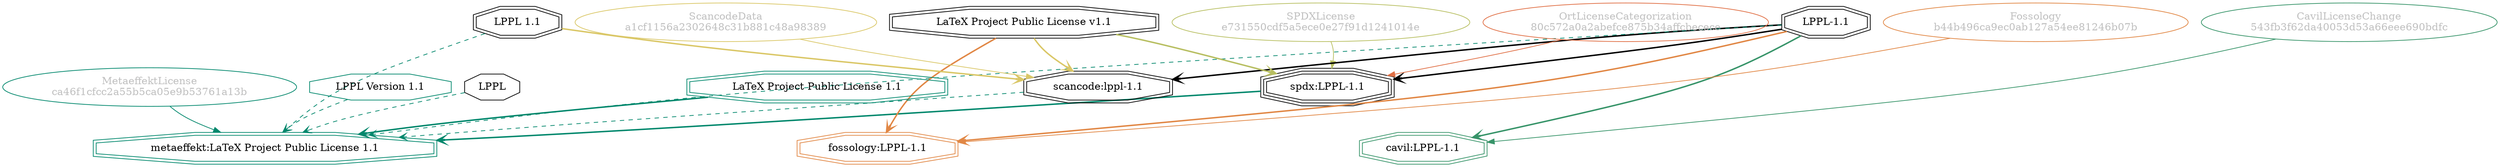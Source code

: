 strict digraph {
    node [shape=box];
    graph [splines=curved];
    2573 [label="SPDXLicense\ne731550cdf5a5ece0e27f91d1241014e"
         ,fontcolor=gray
         ,color="#b8bf62"
         ,fillcolor="beige;1"
         ,shape=ellipse];
    2574 [label="spdx:LPPL-1.1"
         ,shape=tripleoctagon];
    2575 [label="LPPL-1.1"
         ,shape=doubleoctagon];
    2576 [label="LaTeX Project Public License v1.1"
         ,shape=doubleoctagon];
    7015 [label=LPPL,shape=octagon];
    18812 [label="ScancodeData\na1cf1156a2302648c31b881c48a98389"
          ,fontcolor=gray
          ,color="#dac767"
          ,fillcolor="beige;1"
          ,shape=ellipse];
    18813 [label="scancode:lppl-1.1"
          ,shape=doubleoctagon];
    18814 [label="LPPL 1.1"
          ,shape=doubleoctagon];
    26521 [label="Fossology\nb44b496ca9ec0ab127a54ee81246b07b"
          ,fontcolor=gray
          ,color="#e18745"
          ,fillcolor="beige;1"
          ,shape=ellipse];
    26522 [label="fossology:LPPL-1.1"
          ,color="#e18745"
          ,shape=doubleoctagon];
    28794 [label="OrtLicenseCategorization\n80c572a0a2abefce875b34affcbecece"
          ,fontcolor=gray
          ,color="#e06f45"
          ,fillcolor="beige;1"
          ,shape=ellipse];
    37122 [label="CavilLicenseChange\n543fb3f62da40053d53a66eee690bdfc"
          ,fontcolor=gray
          ,color="#379469"
          ,fillcolor="beige;1"
          ,shape=ellipse];
    37123 [label="cavil:LPPL-1.1"
          ,color="#379469"
          ,shape=doubleoctagon];
    44633 [label="MetaeffektLicense\nca46f1cfcc2a55b5ca05e9b53761a13b"
          ,fontcolor=gray
          ,color="#00876c"
          ,fillcolor="beige;1"
          ,shape=ellipse];
    44634 [label="metaeffekt:LaTeX Project Public License 1.1"
          ,color="#00876c"
          ,shape=doubleoctagon];
    44635 [label="LaTeX Project Public License 1.1"
          ,color="#00876c"
          ,shape=doubleoctagon];
    44636 [label="LPPL Version 1.1"
          ,color="#00876c"
          ,shape=octagon];
    2573 -> 2574 [weight=0.5
                 ,color="#b8bf62"];
    2574 -> 44634 [style=bold
                  ,arrowhead=vee
                  ,weight=0.7
                  ,color="#00876c"];
    2575 -> 2574 [style=bold
                 ,arrowhead=vee
                 ,weight=0.7];
    2575 -> 18813 [style=bold
                  ,arrowhead=vee
                  ,weight=0.7];
    2575 -> 26522 [style=bold
                  ,arrowhead=vee
                  ,weight=0.7
                  ,color="#e18745"];
    2575 -> 37123 [style=bold
                  ,arrowhead=vee
                  ,weight=0.7
                  ,color="#379469"];
    2575 -> 37123 [style=bold
                  ,arrowhead=vee
                  ,weight=0.7
                  ,color="#379469"];
    2575 -> 44634 [style=dashed
                  ,arrowhead=vee
                  ,weight=0.5
                  ,color="#00876c"];
    2576 -> 2574 [style=bold
                 ,arrowhead=vee
                 ,weight=0.7
                 ,color="#b8bf62"];
    2576 -> 18813 [style=bold
                  ,arrowhead=vee
                  ,weight=0.7
                  ,color="#dac767"];
    2576 -> 26522 [style=bold
                  ,arrowhead=vee
                  ,weight=0.7
                  ,color="#e18745"];
    7015 -> 44634 [style=dashed
                  ,arrowhead=vee
                  ,weight=0.5
                  ,color="#00876c"];
    18812 -> 18813 [weight=0.5
                   ,color="#dac767"];
    18813 -> 44634 [style=dashed
                   ,arrowhead=vee
                   ,weight=0.5
                   ,color="#00876c"];
    18814 -> 18813 [style=bold
                   ,arrowhead=vee
                   ,weight=0.7
                   ,color="#dac767"];
    18814 -> 44634 [style=dashed
                   ,arrowhead=vee
                   ,weight=0.5
                   ,color="#00876c"];
    26521 -> 26522 [weight=0.5
                   ,color="#e18745"];
    28794 -> 2574 [weight=0.5
                  ,color="#e06f45"];
    37122 -> 37123 [weight=0.5
                   ,color="#379469"];
    44633 -> 44634 [weight=0.5
                   ,color="#00876c"];
    44635 -> 44634 [style=bold
                   ,arrowhead=vee
                   ,weight=0.7
                   ,color="#00876c"];
    44635 -> 44634 [style=bold
                   ,arrowhead=vee
                   ,weight=0.7
                   ,color="#00876c"];
    44636 -> 44634 [style=dashed
                   ,arrowhead=vee
                   ,weight=0.5
                   ,color="#00876c"];
}
